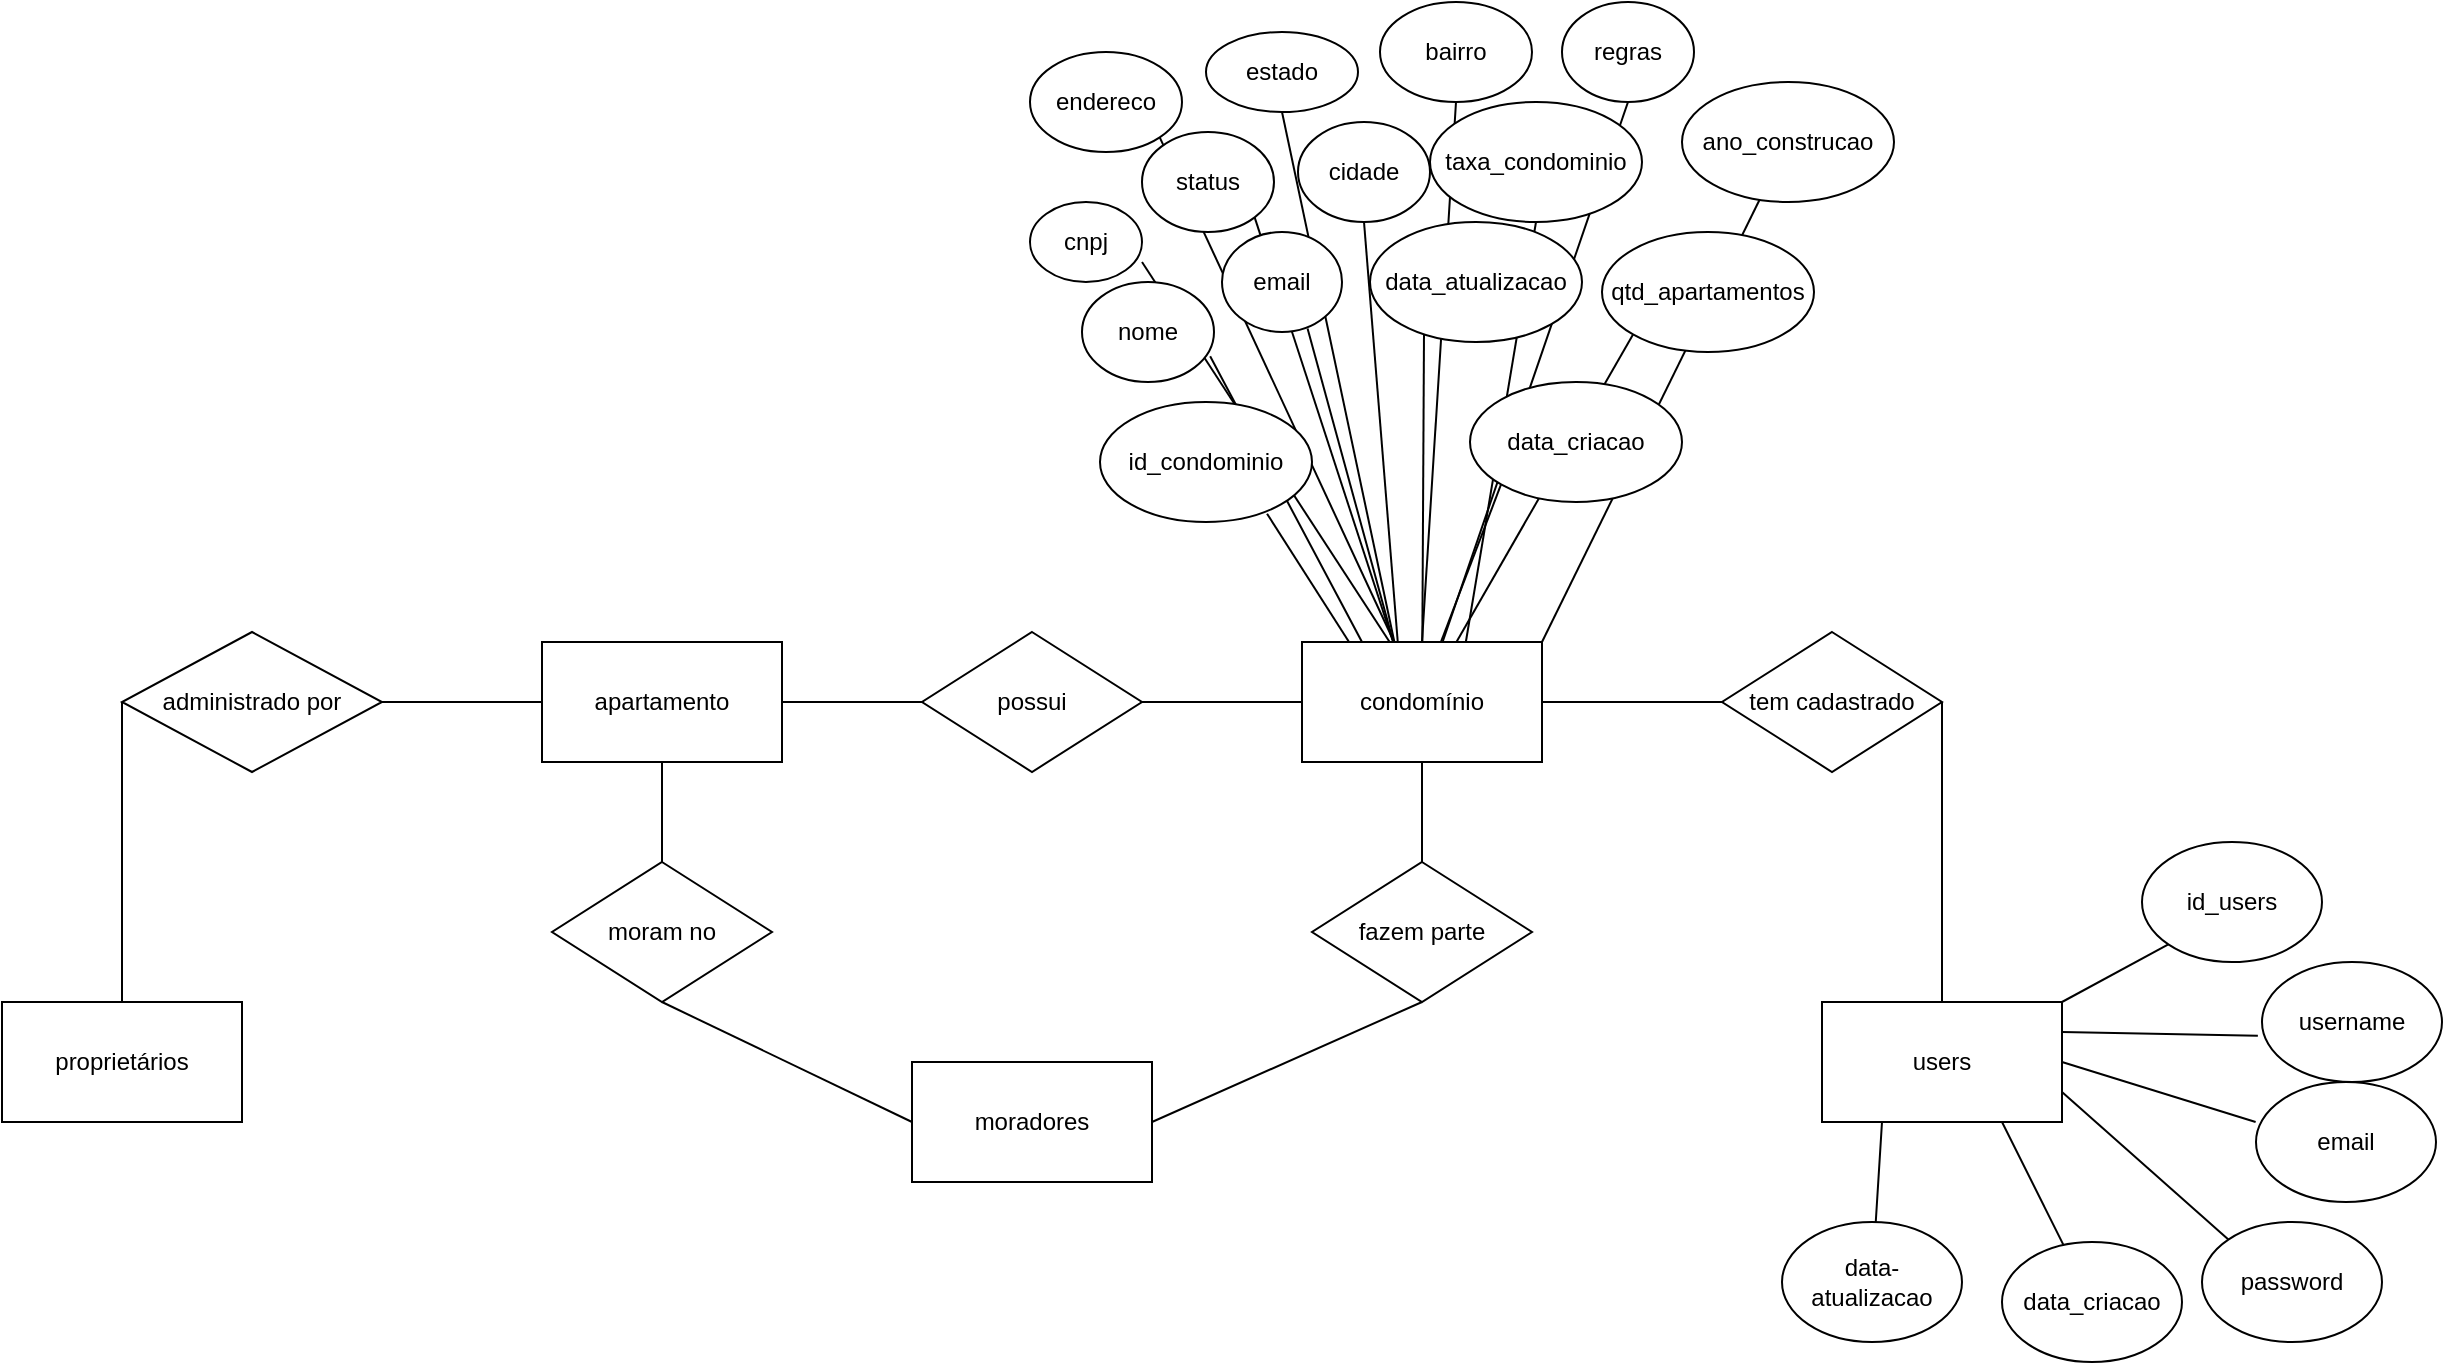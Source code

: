 <mxfile version="24.9.2">
  <diagram name="Página-1" id="_ILXjEXxAfHUHAmF1_wm">
    <mxGraphModel dx="2143" dy="2207" grid="1" gridSize="10" guides="1" tooltips="1" connect="1" arrows="1" fold="1" page="1" pageScale="1" pageWidth="827" pageHeight="1169" math="0" shadow="0">
      <root>
        <mxCell id="0" />
        <mxCell id="1" parent="0" />
        <mxCell id="qtNZSDqkIc91OkyqsB-F-84" style="edgeStyle=none;shape=connector;rounded=0;orthogonalLoop=1;jettySize=auto;html=1;exitX=1;exitY=0.5;exitDx=0;exitDy=0;entryX=0.5;entryY=0;entryDx=0;entryDy=0;strokeColor=default;align=center;verticalAlign=middle;fontFamily=Helvetica;fontSize=11;fontColor=default;labelBackgroundColor=default;endArrow=none;" edge="1" parent="1" source="qtNZSDqkIc91OkyqsB-F-2" target="qtNZSDqkIc91OkyqsB-F-23">
          <mxGeometry relative="1" as="geometry" />
        </mxCell>
        <mxCell id="qtNZSDqkIc91OkyqsB-F-2" value="tem cadastrado" style="rhombus;whiteSpace=wrap;html=1;" vertex="1" parent="1">
          <mxGeometry x="560" y="195" width="110" height="70" as="geometry" />
        </mxCell>
        <mxCell id="qtNZSDqkIc91OkyqsB-F-94" style="edgeStyle=none;shape=connector;rounded=0;orthogonalLoop=1;jettySize=auto;html=1;exitX=0;exitY=0.5;exitDx=0;exitDy=0;strokeColor=default;align=center;verticalAlign=middle;fontFamily=Helvetica;fontSize=11;fontColor=default;labelBackgroundColor=default;endArrow=none;" edge="1" parent="1" source="qtNZSDqkIc91OkyqsB-F-9" target="qtNZSDqkIc91OkyqsB-F-10">
          <mxGeometry relative="1" as="geometry" />
        </mxCell>
        <mxCell id="qtNZSDqkIc91OkyqsB-F-9" value="possui" style="rhombus;whiteSpace=wrap;html=1;" vertex="1" parent="1">
          <mxGeometry x="160" y="195" width="110" height="70" as="geometry" />
        </mxCell>
        <mxCell id="qtNZSDqkIc91OkyqsB-F-95" style="edgeStyle=none;shape=connector;rounded=0;orthogonalLoop=1;jettySize=auto;html=1;exitX=0.5;exitY=1;exitDx=0;exitDy=0;entryX=0.5;entryY=0;entryDx=0;entryDy=0;strokeColor=default;align=center;verticalAlign=middle;fontFamily=Helvetica;fontSize=11;fontColor=default;labelBackgroundColor=default;endArrow=none;" edge="1" parent="1" source="qtNZSDqkIc91OkyqsB-F-10" target="qtNZSDqkIc91OkyqsB-F-20">
          <mxGeometry relative="1" as="geometry" />
        </mxCell>
        <mxCell id="qtNZSDqkIc91OkyqsB-F-10" value="apartamento" style="rounded=0;whiteSpace=wrap;html=1;" vertex="1" parent="1">
          <mxGeometry x="-30" y="200" width="120" height="60" as="geometry" />
        </mxCell>
        <mxCell id="qtNZSDqkIc91OkyqsB-F-97" style="edgeStyle=none;shape=connector;rounded=0;orthogonalLoop=1;jettySize=auto;html=1;exitX=1;exitY=0.5;exitDx=0;exitDy=0;entryX=0;entryY=0.5;entryDx=0;entryDy=0;strokeColor=default;align=center;verticalAlign=middle;fontFamily=Helvetica;fontSize=11;fontColor=default;labelBackgroundColor=default;endArrow=none;" edge="1" parent="1" source="qtNZSDqkIc91OkyqsB-F-12" target="qtNZSDqkIc91OkyqsB-F-10">
          <mxGeometry relative="1" as="geometry" />
        </mxCell>
        <mxCell id="qtNZSDqkIc91OkyqsB-F-99" style="edgeStyle=none;shape=connector;rounded=0;orthogonalLoop=1;jettySize=auto;html=1;exitX=0;exitY=0.5;exitDx=0;exitDy=0;strokeColor=default;align=center;verticalAlign=middle;fontFamily=Helvetica;fontSize=11;fontColor=default;labelBackgroundColor=default;endArrow=none;" edge="1" parent="1" source="qtNZSDqkIc91OkyqsB-F-12" target="qtNZSDqkIc91OkyqsB-F-14">
          <mxGeometry relative="1" as="geometry" />
        </mxCell>
        <mxCell id="qtNZSDqkIc91OkyqsB-F-12" value="administrado por" style="rhombus;whiteSpace=wrap;html=1;" vertex="1" parent="1">
          <mxGeometry x="-240" y="195" width="130" height="70" as="geometry" />
        </mxCell>
        <mxCell id="qtNZSDqkIc91OkyqsB-F-14" value="proprietários" style="rounded=0;whiteSpace=wrap;html=1;" vertex="1" parent="1">
          <mxGeometry x="-300" y="380" width="120" height="60" as="geometry" />
        </mxCell>
        <mxCell id="qtNZSDqkIc91OkyqsB-F-92" style="edgeStyle=none;shape=connector;rounded=0;orthogonalLoop=1;jettySize=auto;html=1;exitX=1;exitY=0.5;exitDx=0;exitDy=0;entryX=0.5;entryY=1;entryDx=0;entryDy=0;strokeColor=default;align=center;verticalAlign=middle;fontFamily=Helvetica;fontSize=11;fontColor=default;labelBackgroundColor=default;endArrow=none;" edge="1" parent="1" source="qtNZSDqkIc91OkyqsB-F-16" target="qtNZSDqkIc91OkyqsB-F-17">
          <mxGeometry relative="1" as="geometry" />
        </mxCell>
        <mxCell id="qtNZSDqkIc91OkyqsB-F-16" value="moradores" style="rounded=0;whiteSpace=wrap;html=1;" vertex="1" parent="1">
          <mxGeometry x="155" y="410" width="120" height="60" as="geometry" />
        </mxCell>
        <mxCell id="qtNZSDqkIc91OkyqsB-F-91" style="edgeStyle=none;shape=connector;rounded=0;orthogonalLoop=1;jettySize=auto;html=1;exitX=0.5;exitY=0;exitDx=0;exitDy=0;entryX=0.5;entryY=1;entryDx=0;entryDy=0;strokeColor=default;align=center;verticalAlign=middle;fontFamily=Helvetica;fontSize=11;fontColor=default;labelBackgroundColor=default;endArrow=none;" edge="1" parent="1" source="qtNZSDqkIc91OkyqsB-F-17" target="qtNZSDqkIc91OkyqsB-F-1">
          <mxGeometry relative="1" as="geometry" />
        </mxCell>
        <mxCell id="qtNZSDqkIc91OkyqsB-F-17" value="fazem parte" style="rhombus;whiteSpace=wrap;html=1;" vertex="1" parent="1">
          <mxGeometry x="355" y="310" width="110" height="70" as="geometry" />
        </mxCell>
        <mxCell id="qtNZSDqkIc91OkyqsB-F-96" style="edgeStyle=none;shape=connector;rounded=0;orthogonalLoop=1;jettySize=auto;html=1;exitX=0.5;exitY=1;exitDx=0;exitDy=0;entryX=0;entryY=0.5;entryDx=0;entryDy=0;strokeColor=default;align=center;verticalAlign=middle;fontFamily=Helvetica;fontSize=11;fontColor=default;labelBackgroundColor=default;endArrow=none;" edge="1" parent="1" source="qtNZSDqkIc91OkyqsB-F-20" target="qtNZSDqkIc91OkyqsB-F-16">
          <mxGeometry relative="1" as="geometry" />
        </mxCell>
        <mxCell id="qtNZSDqkIc91OkyqsB-F-20" value="moram no" style="rhombus;whiteSpace=wrap;html=1;" vertex="1" parent="1">
          <mxGeometry x="-25" y="310" width="110" height="70" as="geometry" />
        </mxCell>
        <mxCell id="qtNZSDqkIc91OkyqsB-F-85" style="edgeStyle=none;shape=connector;rounded=0;orthogonalLoop=1;jettySize=auto;html=1;exitX=1;exitY=0;exitDx=0;exitDy=0;entryX=0;entryY=1;entryDx=0;entryDy=0;strokeColor=default;align=center;verticalAlign=middle;fontFamily=Helvetica;fontSize=11;fontColor=default;labelBackgroundColor=default;endArrow=none;" edge="1" parent="1" source="qtNZSDqkIc91OkyqsB-F-23" target="qtNZSDqkIc91OkyqsB-F-24">
          <mxGeometry relative="1" as="geometry" />
        </mxCell>
        <mxCell id="qtNZSDqkIc91OkyqsB-F-88" style="edgeStyle=none;shape=connector;rounded=0;orthogonalLoop=1;jettySize=auto;html=1;exitX=1;exitY=0.75;exitDx=0;exitDy=0;entryX=0;entryY=0;entryDx=0;entryDy=0;strokeColor=default;align=center;verticalAlign=middle;fontFamily=Helvetica;fontSize=11;fontColor=default;labelBackgroundColor=default;endArrow=none;" edge="1" parent="1" source="qtNZSDqkIc91OkyqsB-F-23" target="qtNZSDqkIc91OkyqsB-F-27">
          <mxGeometry relative="1" as="geometry" />
        </mxCell>
        <mxCell id="qtNZSDqkIc91OkyqsB-F-89" style="edgeStyle=none;shape=connector;rounded=0;orthogonalLoop=1;jettySize=auto;html=1;exitX=0.75;exitY=1;exitDx=0;exitDy=0;strokeColor=default;align=center;verticalAlign=middle;fontFamily=Helvetica;fontSize=11;fontColor=default;labelBackgroundColor=default;endArrow=none;" edge="1" parent="1" source="qtNZSDqkIc91OkyqsB-F-23" target="qtNZSDqkIc91OkyqsB-F-28">
          <mxGeometry relative="1" as="geometry" />
        </mxCell>
        <mxCell id="qtNZSDqkIc91OkyqsB-F-90" style="edgeStyle=none;shape=connector;rounded=0;orthogonalLoop=1;jettySize=auto;html=1;exitX=0.25;exitY=1;exitDx=0;exitDy=0;strokeColor=default;align=center;verticalAlign=middle;fontFamily=Helvetica;fontSize=11;fontColor=default;labelBackgroundColor=default;endArrow=none;" edge="1" parent="1" source="qtNZSDqkIc91OkyqsB-F-23" target="qtNZSDqkIc91OkyqsB-F-29">
          <mxGeometry relative="1" as="geometry" />
        </mxCell>
        <mxCell id="qtNZSDqkIc91OkyqsB-F-23" value="users" style="rounded=0;whiteSpace=wrap;html=1;" vertex="1" parent="1">
          <mxGeometry x="610" y="380" width="120" height="60" as="geometry" />
        </mxCell>
        <mxCell id="qtNZSDqkIc91OkyqsB-F-24" value="id_users" style="ellipse;whiteSpace=wrap;html=1;" vertex="1" parent="1">
          <mxGeometry x="770" y="300" width="90" height="60" as="geometry" />
        </mxCell>
        <mxCell id="qtNZSDqkIc91OkyqsB-F-25" value="username" style="ellipse;whiteSpace=wrap;html=1;" vertex="1" parent="1">
          <mxGeometry x="830" y="360" width="90" height="60" as="geometry" />
        </mxCell>
        <mxCell id="qtNZSDqkIc91OkyqsB-F-26" value="email" style="ellipse;whiteSpace=wrap;html=1;" vertex="1" parent="1">
          <mxGeometry x="827" y="420" width="90" height="60" as="geometry" />
        </mxCell>
        <mxCell id="qtNZSDqkIc91OkyqsB-F-27" value="password" style="ellipse;whiteSpace=wrap;html=1;" vertex="1" parent="1">
          <mxGeometry x="800" y="490" width="90" height="60" as="geometry" />
        </mxCell>
        <mxCell id="qtNZSDqkIc91OkyqsB-F-28" value="data_criacao" style="ellipse;whiteSpace=wrap;html=1;" vertex="1" parent="1">
          <mxGeometry x="700" y="500" width="90" height="60" as="geometry" />
        </mxCell>
        <mxCell id="qtNZSDqkIc91OkyqsB-F-29" value="data-atualizacao" style="ellipse;whiteSpace=wrap;html=1;" vertex="1" parent="1">
          <mxGeometry x="590" y="490" width="90" height="60" as="geometry" />
        </mxCell>
        <mxCell id="qtNZSDqkIc91OkyqsB-F-58" value="cidade" style="ellipse;whiteSpace=wrap;html=1;" vertex="1" parent="1">
          <mxGeometry x="348" y="-60" width="66" height="50" as="geometry" />
        </mxCell>
        <mxCell id="qtNZSDqkIc91OkyqsB-F-59" value="estado" style="ellipse;whiteSpace=wrap;html=1;" vertex="1" parent="1">
          <mxGeometry x="302" y="-105" width="76" height="40" as="geometry" />
        </mxCell>
        <mxCell id="qtNZSDqkIc91OkyqsB-F-60" value="bairro" style="ellipse;whiteSpace=wrap;html=1;" vertex="1" parent="1">
          <mxGeometry x="389" y="-120" width="76" height="50" as="geometry" />
        </mxCell>
        <mxCell id="qtNZSDqkIc91OkyqsB-F-63" value="ano_construcao" style="ellipse;whiteSpace=wrap;html=1;" vertex="1" parent="1">
          <mxGeometry x="540" y="-80" width="106" height="60" as="geometry" />
        </mxCell>
        <mxCell id="qtNZSDqkIc91OkyqsB-F-68" value="" style="endArrow=none;html=1;rounded=0;exitX=0.574;exitY=0.025;exitDx=0;exitDy=0;exitPerimeter=0;entryX=0;entryY=1;entryDx=0;entryDy=0;" edge="1" parent="1" source="qtNZSDqkIc91OkyqsB-F-1" target="qtNZSDqkIc91OkyqsB-F-65">
          <mxGeometry width="50" height="50" relative="1" as="geometry">
            <mxPoint x="350" y="130" as="sourcePoint" />
            <mxPoint x="400" y="80" as="targetPoint" />
          </mxGeometry>
        </mxCell>
        <mxCell id="qtNZSDqkIc91OkyqsB-F-69" value="" style="endArrow=none;html=1;rounded=0;exitX=0.204;exitY=0.025;exitDx=0;exitDy=0;exitPerimeter=0;entryX=0.788;entryY=0.931;entryDx=0;entryDy=0;entryPerimeter=0;" edge="1" parent="1" source="qtNZSDqkIc91OkyqsB-F-1" target="qtNZSDqkIc91OkyqsB-F-52">
          <mxGeometry width="50" height="50" relative="1" as="geometry">
            <mxPoint x="350" y="130" as="sourcePoint" />
            <mxPoint x="400" y="80" as="targetPoint" />
          </mxGeometry>
        </mxCell>
        <mxCell id="qtNZSDqkIc91OkyqsB-F-70" value="" style="endArrow=none;html=1;rounded=0;exitX=0.971;exitY=0.743;exitDx=0;exitDy=0;exitPerimeter=0;entryX=0.25;entryY=0;entryDx=0;entryDy=0;" edge="1" parent="1" source="qtNZSDqkIc91OkyqsB-F-53" target="qtNZSDqkIc91OkyqsB-F-1">
          <mxGeometry width="50" height="50" relative="1" as="geometry">
            <mxPoint x="350" y="130" as="sourcePoint" />
            <mxPoint x="400" y="80" as="targetPoint" />
          </mxGeometry>
        </mxCell>
        <mxCell id="qtNZSDqkIc91OkyqsB-F-71" value="" style="endArrow=none;html=1;rounded=0;exitX=1;exitY=1;exitDx=0;exitDy=0;" edge="1" parent="1" source="qtNZSDqkIc91OkyqsB-F-57" target="qtNZSDqkIc91OkyqsB-F-1">
          <mxGeometry width="50" height="50" relative="1" as="geometry">
            <mxPoint x="350" y="130" as="sourcePoint" />
            <mxPoint x="400" y="80" as="targetPoint" />
          </mxGeometry>
        </mxCell>
        <mxCell id="qtNZSDqkIc91OkyqsB-F-72" value="" style="endArrow=none;html=1;rounded=0;exitX=0.5;exitY=1;exitDx=0;exitDy=0;entryX=0.386;entryY=0.011;entryDx=0;entryDy=0;entryPerimeter=0;" edge="1" parent="1" source="qtNZSDqkIc91OkyqsB-F-59" target="qtNZSDqkIc91OkyqsB-F-1">
          <mxGeometry width="50" height="50" relative="1" as="geometry">
            <mxPoint x="350" y="130" as="sourcePoint" />
            <mxPoint x="400" y="80" as="targetPoint" />
          </mxGeometry>
        </mxCell>
        <mxCell id="qtNZSDqkIc91OkyqsB-F-73" value="" style="endArrow=none;html=1;rounded=0;exitX=0.713;exitY=0.965;exitDx=0;exitDy=0;exitPerimeter=0;entryX=0.378;entryY=-0.018;entryDx=0;entryDy=0;entryPerimeter=0;" edge="1" parent="1" source="qtNZSDqkIc91OkyqsB-F-54" target="qtNZSDqkIc91OkyqsB-F-1">
          <mxGeometry width="50" height="50" relative="1" as="geometry">
            <mxPoint x="350" y="130" as="sourcePoint" />
            <mxPoint x="400" y="80" as="targetPoint" />
          </mxGeometry>
        </mxCell>
        <mxCell id="qtNZSDqkIc91OkyqsB-F-74" value="" style="endArrow=none;html=1;rounded=0;exitX=1;exitY=0.75;exitDx=0;exitDy=0;exitPerimeter=0;entryX=0.378;entryY=0.04;entryDx=0;entryDy=0;entryPerimeter=0;" edge="1" parent="1" source="qtNZSDqkIc91OkyqsB-F-55" target="qtNZSDqkIc91OkyqsB-F-1">
          <mxGeometry width="50" height="50" relative="1" as="geometry">
            <mxPoint x="350" y="130" as="sourcePoint" />
            <mxPoint x="400" y="80" as="targetPoint" />
          </mxGeometry>
        </mxCell>
        <mxCell id="qtNZSDqkIc91OkyqsB-F-75" value="" style="endArrow=none;html=1;rounded=0;exitX=1;exitY=1;exitDx=0;exitDy=0;entryX=0.386;entryY=0.04;entryDx=0;entryDy=0;entryPerimeter=0;" edge="1" parent="1" source="qtNZSDqkIc91OkyqsB-F-56" target="qtNZSDqkIc91OkyqsB-F-1">
          <mxGeometry width="50" height="50" relative="1" as="geometry">
            <mxPoint x="350" y="130" as="sourcePoint" />
            <mxPoint x="400" y="80" as="targetPoint" />
          </mxGeometry>
        </mxCell>
        <mxCell id="qtNZSDqkIc91OkyqsB-F-76" value="" style="endArrow=none;html=1;rounded=0;exitX=0.5;exitY=1;exitDx=0;exitDy=0;entryX=0.4;entryY=0.025;entryDx=0;entryDy=0;entryPerimeter=0;" edge="1" parent="1" source="qtNZSDqkIc91OkyqsB-F-58" target="qtNZSDqkIc91OkyqsB-F-1">
          <mxGeometry width="50" height="50" relative="1" as="geometry">
            <mxPoint x="350" y="130" as="sourcePoint" />
            <mxPoint x="400" y="80" as="targetPoint" />
          </mxGeometry>
        </mxCell>
        <mxCell id="qtNZSDqkIc91OkyqsB-F-77" value="" style="endArrow=none;html=1;rounded=0;exitX=0.5;exitY=1;exitDx=0;exitDy=0;entryX=0.5;entryY=0;entryDx=0;entryDy=0;" edge="1" parent="1" source="qtNZSDqkIc91OkyqsB-F-60" target="qtNZSDqkIc91OkyqsB-F-1">
          <mxGeometry width="50" height="50" relative="1" as="geometry">
            <mxPoint x="350" y="130" as="sourcePoint" />
            <mxPoint x="400" y="80" as="targetPoint" />
          </mxGeometry>
        </mxCell>
        <mxCell id="qtNZSDqkIc91OkyqsB-F-78" value="" style="endArrow=none;html=1;rounded=0;exitX=0.255;exitY=0.833;exitDx=0;exitDy=0;exitPerimeter=0;" edge="1" parent="1" source="qtNZSDqkIc91OkyqsB-F-66" target="qtNZSDqkIc91OkyqsB-F-1">
          <mxGeometry width="50" height="50" relative="1" as="geometry">
            <mxPoint x="350" y="130" as="sourcePoint" />
            <mxPoint x="400" y="80" as="targetPoint" />
          </mxGeometry>
        </mxCell>
        <mxCell id="qtNZSDqkIc91OkyqsB-F-79" value="" style="endArrow=none;html=1;rounded=0;entryX=0.5;entryY=1;entryDx=0;entryDy=0;exitX=0.683;exitY=-0.004;exitDx=0;exitDy=0;exitPerimeter=0;" edge="1" parent="1" source="qtNZSDqkIc91OkyqsB-F-1" target="qtNZSDqkIc91OkyqsB-F-61">
          <mxGeometry width="50" height="50" relative="1" as="geometry">
            <mxPoint x="350" y="130" as="sourcePoint" />
            <mxPoint x="400" y="80" as="targetPoint" />
          </mxGeometry>
        </mxCell>
        <mxCell id="qtNZSDqkIc91OkyqsB-F-80" value="" style="endArrow=none;html=1;rounded=0;entryX=0;entryY=1;entryDx=0;entryDy=0;" edge="1" parent="1" source="qtNZSDqkIc91OkyqsB-F-1" target="qtNZSDqkIc91OkyqsB-F-64">
          <mxGeometry width="50" height="50" relative="1" as="geometry">
            <mxPoint x="450" y="190" as="sourcePoint" />
            <mxPoint x="400" y="80" as="targetPoint" />
          </mxGeometry>
        </mxCell>
        <mxCell id="qtNZSDqkIc91OkyqsB-F-81" value="" style="endArrow=none;html=1;rounded=0;entryX=0.5;entryY=1;entryDx=0;entryDy=0;" edge="1" parent="1" source="qtNZSDqkIc91OkyqsB-F-1" target="qtNZSDqkIc91OkyqsB-F-62">
          <mxGeometry width="50" height="50" relative="1" as="geometry">
            <mxPoint x="350" y="130" as="sourcePoint" />
            <mxPoint x="400" y="80" as="targetPoint" />
          </mxGeometry>
        </mxCell>
        <mxCell id="qtNZSDqkIc91OkyqsB-F-82" value="" style="endArrow=none;html=1;rounded=0;exitX=1;exitY=0;exitDx=0;exitDy=0;" edge="1" parent="1" source="qtNZSDqkIc91OkyqsB-F-1" target="qtNZSDqkIc91OkyqsB-F-63">
          <mxGeometry width="50" height="50" relative="1" as="geometry">
            <mxPoint x="350" y="130" as="sourcePoint" />
            <mxPoint x="400" y="80" as="targetPoint" />
          </mxGeometry>
        </mxCell>
        <mxCell id="qtNZSDqkIc91OkyqsB-F-52" value="id_condominio" style="ellipse;whiteSpace=wrap;html=1;" vertex="1" parent="1">
          <mxGeometry x="249" y="80" width="106" height="60" as="geometry" />
        </mxCell>
        <mxCell id="qtNZSDqkIc91OkyqsB-F-53" value="nome" style="ellipse;whiteSpace=wrap;html=1;" vertex="1" parent="1">
          <mxGeometry x="240" y="20" width="66" height="50" as="geometry" />
        </mxCell>
        <mxCell id="qtNZSDqkIc91OkyqsB-F-55" value="cnpj" style="ellipse;whiteSpace=wrap;html=1;" vertex="1" parent="1">
          <mxGeometry x="214" y="-20" width="56" height="40" as="geometry" />
        </mxCell>
        <mxCell id="qtNZSDqkIc91OkyqsB-F-57" value="endereco" style="ellipse;whiteSpace=wrap;html=1;" vertex="1" parent="1">
          <mxGeometry x="214" y="-95" width="76" height="50" as="geometry" />
        </mxCell>
        <mxCell id="qtNZSDqkIc91OkyqsB-F-56" value="status" style="ellipse;whiteSpace=wrap;html=1;" vertex="1" parent="1">
          <mxGeometry x="270" y="-55" width="66" height="50" as="geometry" />
        </mxCell>
        <mxCell id="qtNZSDqkIc91OkyqsB-F-54" value="email" style="ellipse;whiteSpace=wrap;html=1;" vertex="1" parent="1">
          <mxGeometry x="310" y="-5" width="60" height="50" as="geometry" />
        </mxCell>
        <mxCell id="qtNZSDqkIc91OkyqsB-F-65" value="data_criacao" style="ellipse;whiteSpace=wrap;html=1;" vertex="1" parent="1">
          <mxGeometry x="434" y="70" width="106" height="60" as="geometry" />
        </mxCell>
        <mxCell id="qtNZSDqkIc91OkyqsB-F-83" style="edgeStyle=none;shape=connector;rounded=0;orthogonalLoop=1;jettySize=auto;html=1;exitX=1;exitY=0.5;exitDx=0;exitDy=0;entryX=0;entryY=0.5;entryDx=0;entryDy=0;strokeColor=default;align=center;verticalAlign=middle;fontFamily=Helvetica;fontSize=11;fontColor=default;labelBackgroundColor=default;endArrow=none;" edge="1" parent="1" source="qtNZSDqkIc91OkyqsB-F-1" target="qtNZSDqkIc91OkyqsB-F-2">
          <mxGeometry relative="1" as="geometry" />
        </mxCell>
        <mxCell id="qtNZSDqkIc91OkyqsB-F-93" style="edgeStyle=none;shape=connector;rounded=0;orthogonalLoop=1;jettySize=auto;html=1;exitX=0;exitY=0.5;exitDx=0;exitDy=0;strokeColor=default;align=center;verticalAlign=middle;fontFamily=Helvetica;fontSize=11;fontColor=default;labelBackgroundColor=default;endArrow=none;" edge="1" parent="1" source="qtNZSDqkIc91OkyqsB-F-1" target="qtNZSDqkIc91OkyqsB-F-9">
          <mxGeometry relative="1" as="geometry" />
        </mxCell>
        <mxCell id="qtNZSDqkIc91OkyqsB-F-1" value="condomínio" style="rounded=0;whiteSpace=wrap;html=1;" vertex="1" parent="1">
          <mxGeometry x="350" y="200" width="120" height="60" as="geometry" />
        </mxCell>
        <mxCell id="qtNZSDqkIc91OkyqsB-F-64" value="qtd_apartamentos" style="ellipse;whiteSpace=wrap;html=1;" vertex="1" parent="1">
          <mxGeometry x="500" y="-5" width="106" height="60" as="geometry" />
        </mxCell>
        <mxCell id="qtNZSDqkIc91OkyqsB-F-62" value="regras" style="ellipse;whiteSpace=wrap;html=1;" vertex="1" parent="1">
          <mxGeometry x="480" y="-120" width="66" height="50" as="geometry" />
        </mxCell>
        <mxCell id="qtNZSDqkIc91OkyqsB-F-61" value="taxa_condominio" style="ellipse;whiteSpace=wrap;html=1;" vertex="1" parent="1">
          <mxGeometry x="414" y="-70" width="106" height="60" as="geometry" />
        </mxCell>
        <mxCell id="qtNZSDqkIc91OkyqsB-F-66" value="data_atualizacao" style="ellipse;whiteSpace=wrap;html=1;" vertex="1" parent="1">
          <mxGeometry x="384" y="-10" width="106" height="60" as="geometry" />
        </mxCell>
        <mxCell id="qtNZSDqkIc91OkyqsB-F-86" style="edgeStyle=none;shape=connector;rounded=0;orthogonalLoop=1;jettySize=auto;html=1;exitX=1;exitY=0.25;exitDx=0;exitDy=0;entryX=-0.023;entryY=0.615;entryDx=0;entryDy=0;entryPerimeter=0;strokeColor=default;align=center;verticalAlign=middle;fontFamily=Helvetica;fontSize=11;fontColor=default;labelBackgroundColor=default;endArrow=none;" edge="1" parent="1" source="qtNZSDqkIc91OkyqsB-F-23" target="qtNZSDqkIc91OkyqsB-F-25">
          <mxGeometry relative="1" as="geometry" />
        </mxCell>
        <mxCell id="qtNZSDqkIc91OkyqsB-F-87" style="edgeStyle=none;shape=connector;rounded=0;orthogonalLoop=1;jettySize=auto;html=1;exitX=1;exitY=0.5;exitDx=0;exitDy=0;entryX=-0.002;entryY=0.334;entryDx=0;entryDy=0;entryPerimeter=0;strokeColor=default;align=center;verticalAlign=middle;fontFamily=Helvetica;fontSize=11;fontColor=default;labelBackgroundColor=default;endArrow=none;" edge="1" parent="1" source="qtNZSDqkIc91OkyqsB-F-23" target="qtNZSDqkIc91OkyqsB-F-26">
          <mxGeometry relative="1" as="geometry" />
        </mxCell>
      </root>
    </mxGraphModel>
  </diagram>
</mxfile>
